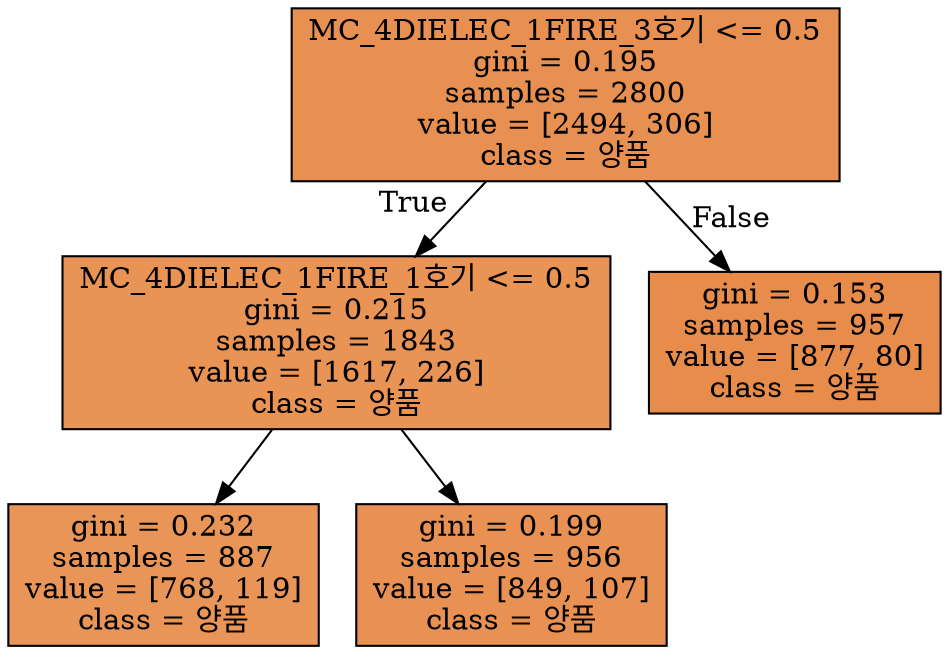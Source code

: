 digraph Tree {
node [shape=box, style="filled", color="black"] ;
0 [label="MC_4DIELEC_1FIRE_3호기 <= 0.5\ngini = 0.195\nsamples = 2800\nvalue = [2494, 306]\nclass = 양품", fillcolor="#e89051"] ;
1 [label="MC_4DIELEC_1FIRE_1호기 <= 0.5\ngini = 0.215\nsamples = 1843\nvalue = [1617, 226]\nclass = 양품", fillcolor="#e99355"] ;
0 -> 1 [labeldistance=2.5, labelangle=45, headlabel="True"] ;
2 [label="gini = 0.232\nsamples = 887\nvalue = [768, 119]\nclass = 양품", fillcolor="#e99558"] ;
1 -> 2 ;
3 [label="gini = 0.199\nsamples = 956\nvalue = [849, 107]\nclass = 양품", fillcolor="#e89152"] ;
1 -> 3 ;
4 [label="gini = 0.153\nsamples = 957\nvalue = [877, 80]\nclass = 양품", fillcolor="#e78c4b"] ;
0 -> 4 [labeldistance=2.5, labelangle=-45, headlabel="False"] ;
}
